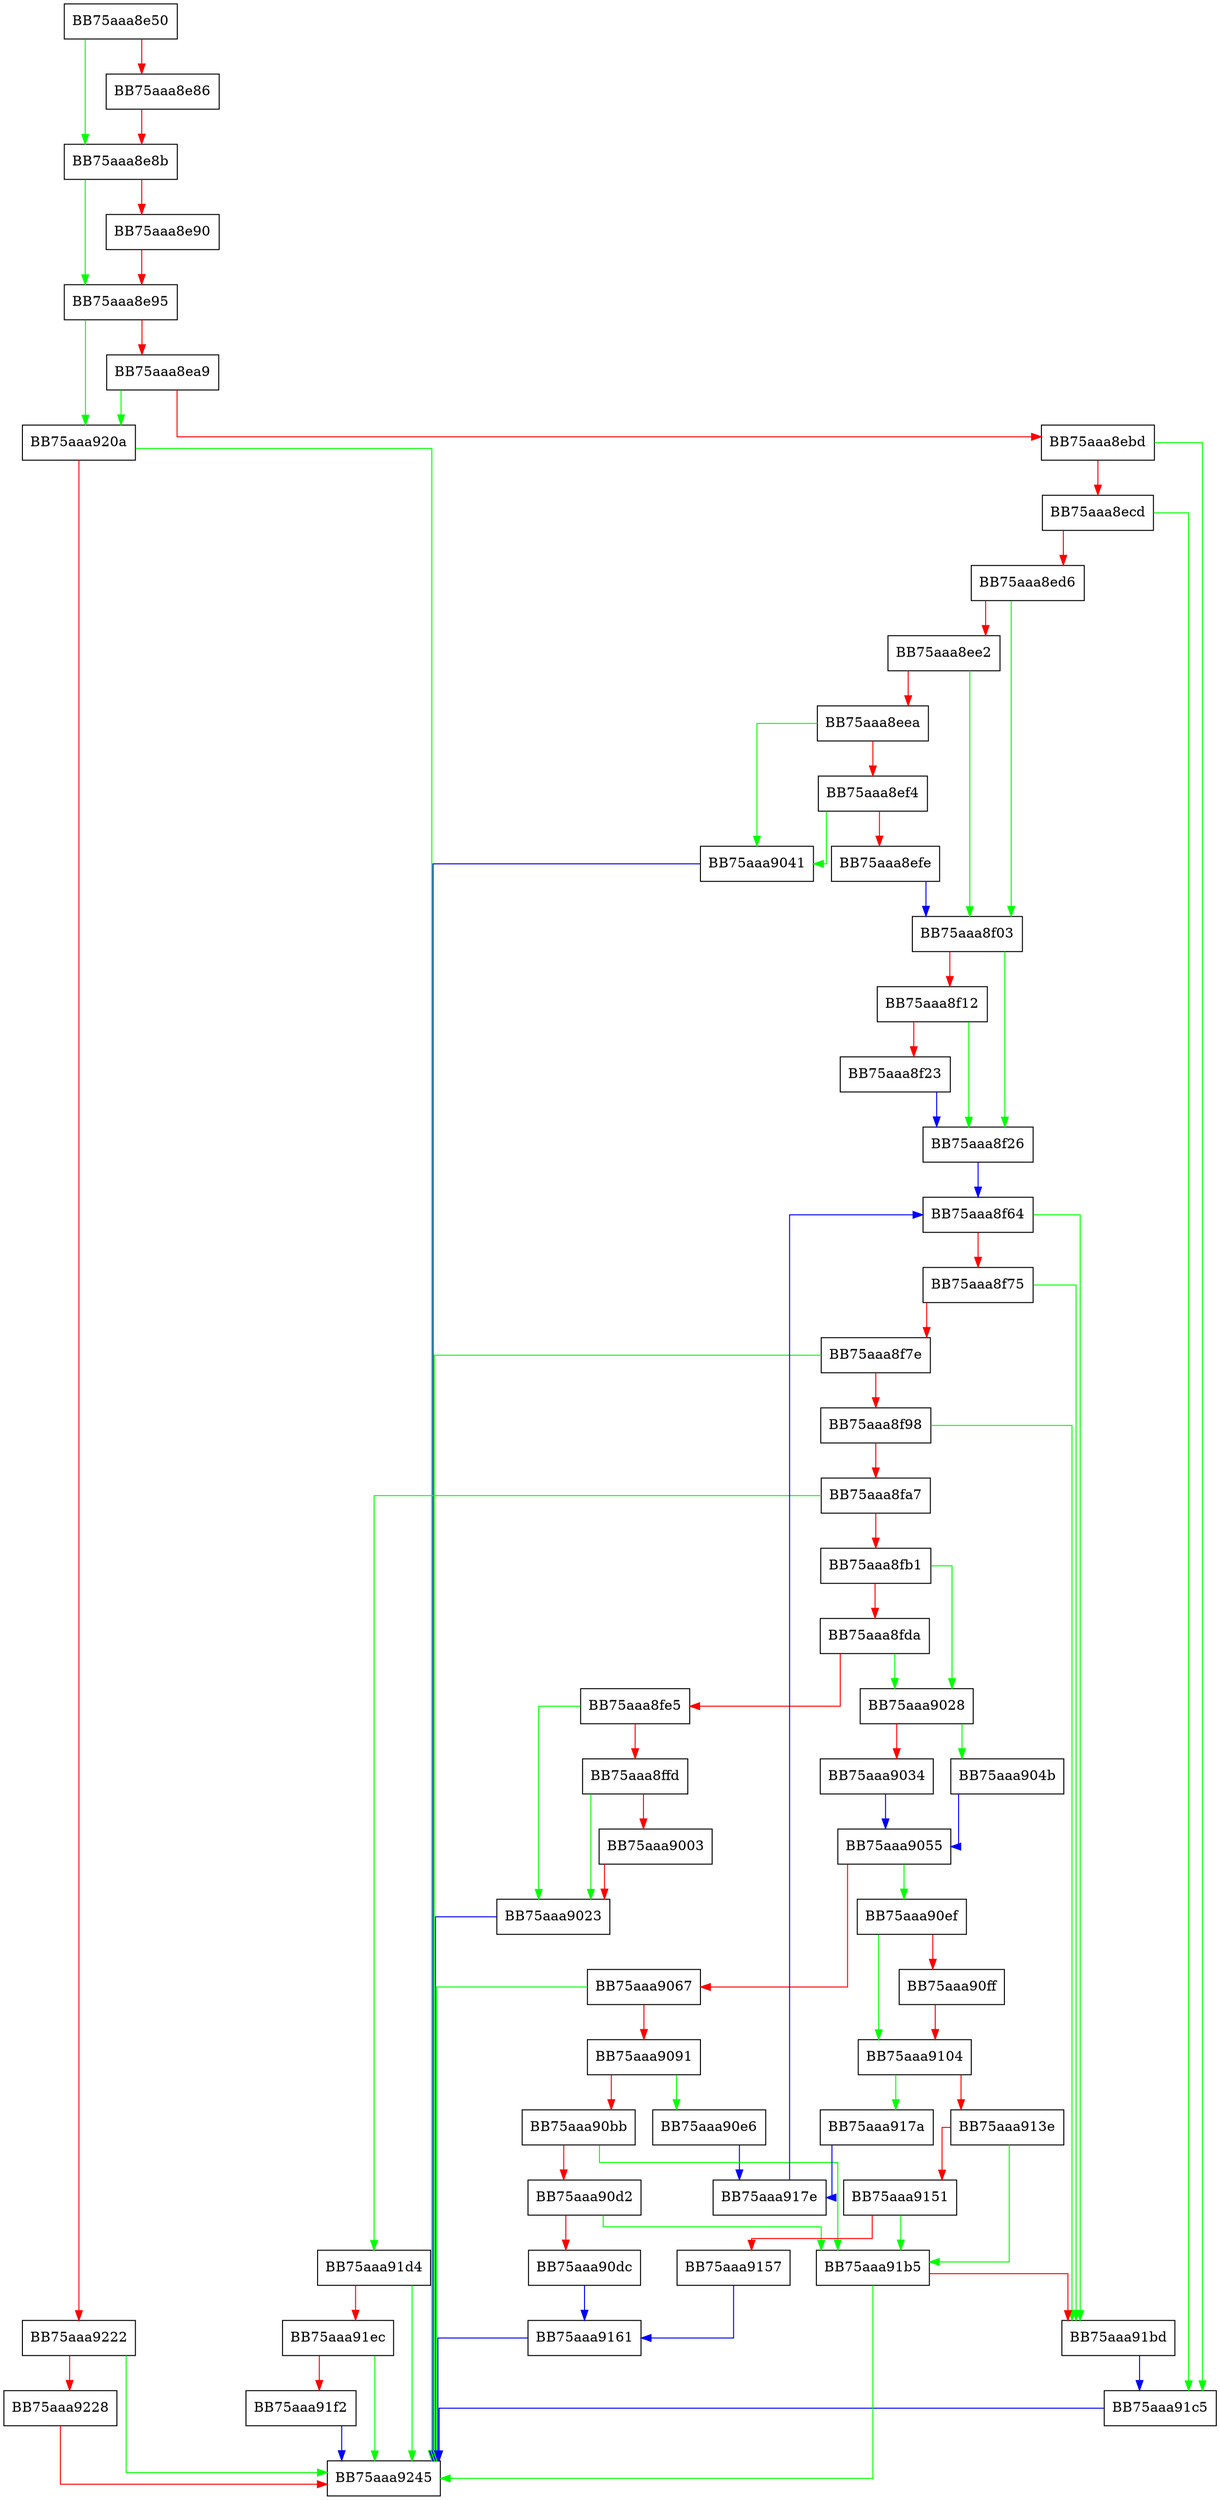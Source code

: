 digraph Write {
  node [shape="box"];
  graph [splines=ortho];
  BB75aaa8e50 -> BB75aaa8e8b [color="green"];
  BB75aaa8e50 -> BB75aaa8e86 [color="red"];
  BB75aaa8e86 -> BB75aaa8e8b [color="red"];
  BB75aaa8e8b -> BB75aaa8e95 [color="green"];
  BB75aaa8e8b -> BB75aaa8e90 [color="red"];
  BB75aaa8e90 -> BB75aaa8e95 [color="red"];
  BB75aaa8e95 -> BB75aaa920a [color="green"];
  BB75aaa8e95 -> BB75aaa8ea9 [color="red"];
  BB75aaa8ea9 -> BB75aaa920a [color="green"];
  BB75aaa8ea9 -> BB75aaa8ebd [color="red"];
  BB75aaa8ebd -> BB75aaa91c5 [color="green"];
  BB75aaa8ebd -> BB75aaa8ecd [color="red"];
  BB75aaa8ecd -> BB75aaa91c5 [color="green"];
  BB75aaa8ecd -> BB75aaa8ed6 [color="red"];
  BB75aaa8ed6 -> BB75aaa8f03 [color="green"];
  BB75aaa8ed6 -> BB75aaa8ee2 [color="red"];
  BB75aaa8ee2 -> BB75aaa8f03 [color="green"];
  BB75aaa8ee2 -> BB75aaa8eea [color="red"];
  BB75aaa8eea -> BB75aaa9041 [color="green"];
  BB75aaa8eea -> BB75aaa8ef4 [color="red"];
  BB75aaa8ef4 -> BB75aaa9041 [color="green"];
  BB75aaa8ef4 -> BB75aaa8efe [color="red"];
  BB75aaa8efe -> BB75aaa8f03 [color="blue"];
  BB75aaa8f03 -> BB75aaa8f26 [color="green"];
  BB75aaa8f03 -> BB75aaa8f12 [color="red"];
  BB75aaa8f12 -> BB75aaa8f26 [color="green"];
  BB75aaa8f12 -> BB75aaa8f23 [color="red"];
  BB75aaa8f23 -> BB75aaa8f26 [color="blue"];
  BB75aaa8f26 -> BB75aaa8f64 [color="blue"];
  BB75aaa8f64 -> BB75aaa91bd [color="green"];
  BB75aaa8f64 -> BB75aaa8f75 [color="red"];
  BB75aaa8f75 -> BB75aaa91bd [color="green"];
  BB75aaa8f75 -> BB75aaa8f7e [color="red"];
  BB75aaa8f7e -> BB75aaa9245 [color="green"];
  BB75aaa8f7e -> BB75aaa8f98 [color="red"];
  BB75aaa8f98 -> BB75aaa91bd [color="green"];
  BB75aaa8f98 -> BB75aaa8fa7 [color="red"];
  BB75aaa8fa7 -> BB75aaa91d4 [color="green"];
  BB75aaa8fa7 -> BB75aaa8fb1 [color="red"];
  BB75aaa8fb1 -> BB75aaa9028 [color="green"];
  BB75aaa8fb1 -> BB75aaa8fda [color="red"];
  BB75aaa8fda -> BB75aaa9028 [color="green"];
  BB75aaa8fda -> BB75aaa8fe5 [color="red"];
  BB75aaa8fe5 -> BB75aaa9023 [color="green"];
  BB75aaa8fe5 -> BB75aaa8ffd [color="red"];
  BB75aaa8ffd -> BB75aaa9023 [color="green"];
  BB75aaa8ffd -> BB75aaa9003 [color="red"];
  BB75aaa9003 -> BB75aaa9023 [color="red"];
  BB75aaa9023 -> BB75aaa9245 [color="blue"];
  BB75aaa9028 -> BB75aaa904b [color="green"];
  BB75aaa9028 -> BB75aaa9034 [color="red"];
  BB75aaa9034 -> BB75aaa9055 [color="blue"];
  BB75aaa9041 -> BB75aaa9245 [color="blue"];
  BB75aaa904b -> BB75aaa9055 [color="blue"];
  BB75aaa9055 -> BB75aaa90ef [color="green"];
  BB75aaa9055 -> BB75aaa9067 [color="red"];
  BB75aaa9067 -> BB75aaa9245 [color="green"];
  BB75aaa9067 -> BB75aaa9091 [color="red"];
  BB75aaa9091 -> BB75aaa90e6 [color="green"];
  BB75aaa9091 -> BB75aaa90bb [color="red"];
  BB75aaa90bb -> BB75aaa91b5 [color="green"];
  BB75aaa90bb -> BB75aaa90d2 [color="red"];
  BB75aaa90d2 -> BB75aaa91b5 [color="green"];
  BB75aaa90d2 -> BB75aaa90dc [color="red"];
  BB75aaa90dc -> BB75aaa9161 [color="blue"];
  BB75aaa90e6 -> BB75aaa917e [color="blue"];
  BB75aaa90ef -> BB75aaa9104 [color="green"];
  BB75aaa90ef -> BB75aaa90ff [color="red"];
  BB75aaa90ff -> BB75aaa9104 [color="red"];
  BB75aaa9104 -> BB75aaa917a [color="green"];
  BB75aaa9104 -> BB75aaa913e [color="red"];
  BB75aaa913e -> BB75aaa91b5 [color="green"];
  BB75aaa913e -> BB75aaa9151 [color="red"];
  BB75aaa9151 -> BB75aaa91b5 [color="green"];
  BB75aaa9151 -> BB75aaa9157 [color="red"];
  BB75aaa9157 -> BB75aaa9161 [color="blue"];
  BB75aaa9161 -> BB75aaa9245 [color="blue"];
  BB75aaa917a -> BB75aaa917e [color="blue"];
  BB75aaa917e -> BB75aaa8f64 [color="blue"];
  BB75aaa91b5 -> BB75aaa9245 [color="green"];
  BB75aaa91b5 -> BB75aaa91bd [color="red"];
  BB75aaa91bd -> BB75aaa91c5 [color="blue"];
  BB75aaa91c5 -> BB75aaa9245 [color="blue"];
  BB75aaa91d4 -> BB75aaa9245 [color="green"];
  BB75aaa91d4 -> BB75aaa91ec [color="red"];
  BB75aaa91ec -> BB75aaa9245 [color="green"];
  BB75aaa91ec -> BB75aaa91f2 [color="red"];
  BB75aaa91f2 -> BB75aaa9245 [color="blue"];
  BB75aaa920a -> BB75aaa9245 [color="green"];
  BB75aaa920a -> BB75aaa9222 [color="red"];
  BB75aaa9222 -> BB75aaa9245 [color="green"];
  BB75aaa9222 -> BB75aaa9228 [color="red"];
  BB75aaa9228 -> BB75aaa9245 [color="red"];
}